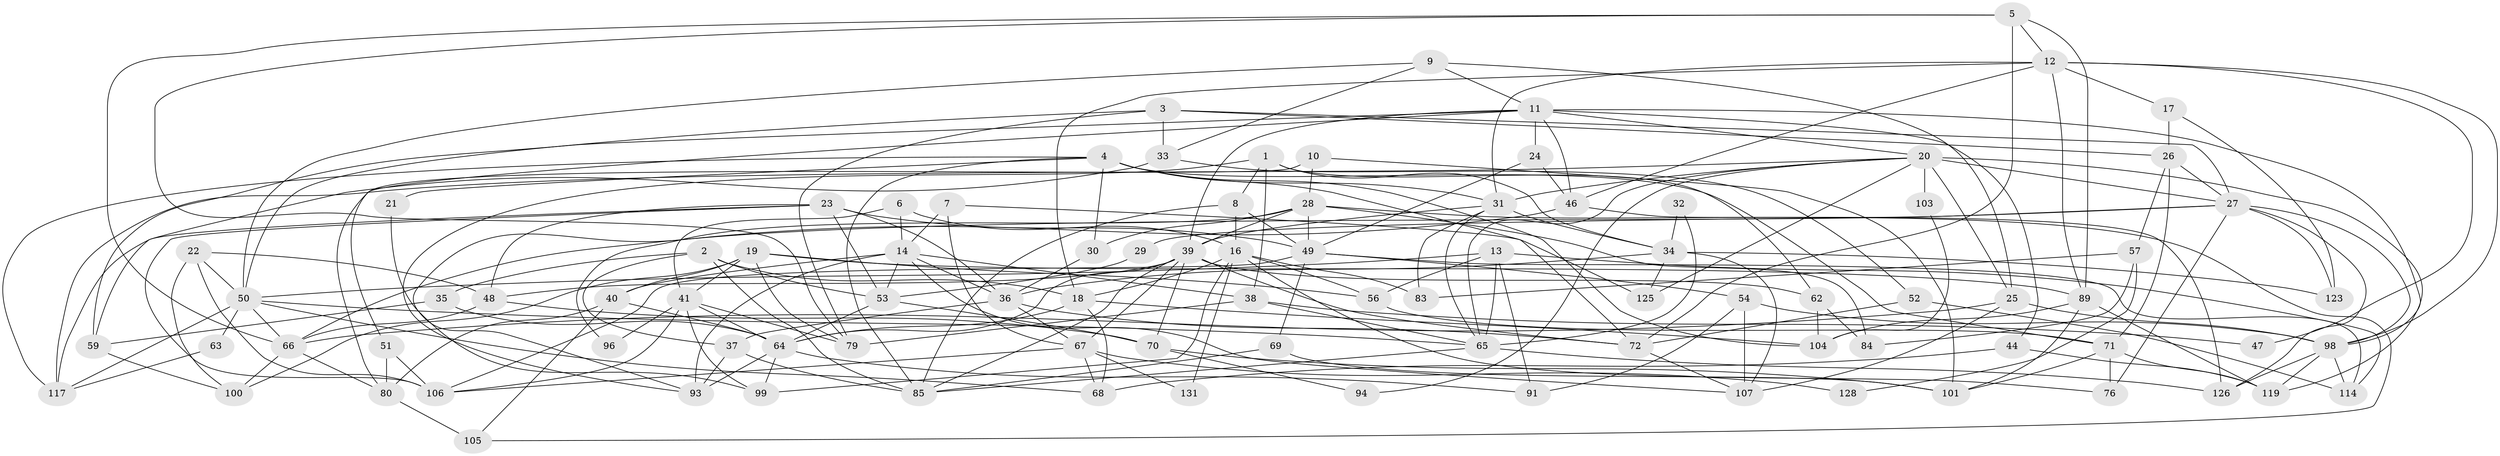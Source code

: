 // Generated by graph-tools (version 1.1) at 2025/52/02/27/25 19:52:09]
// undirected, 92 vertices, 225 edges
graph export_dot {
graph [start="1"]
  node [color=gray90,style=filled];
  1;
  2 [super="+88"];
  3 [super="+129"];
  4 [super="+58"];
  5;
  6;
  7;
  8 [super="+74"];
  9 [super="+42"];
  10;
  11 [super="+15"];
  12 [super="+75"];
  13 [super="+82"];
  14 [super="+45"];
  16 [super="+115"];
  17;
  18 [super="+60"];
  19 [super="+111"];
  20 [super="+113"];
  21;
  22;
  23 [super="+112"];
  24;
  25;
  26;
  27 [super="+87"];
  28 [super="+95"];
  29;
  30;
  31 [super="+133"];
  32;
  33;
  34 [super="+43"];
  35;
  36 [super="+81"];
  37;
  38;
  39 [super="+90"];
  40;
  41 [super="+77"];
  44;
  46;
  47;
  48 [super="+55"];
  49 [super="+97"];
  50 [super="+108"];
  51;
  52;
  53 [super="+122"];
  54;
  56 [super="+109"];
  57 [super="+61"];
  59 [super="+127"];
  62 [super="+120"];
  63;
  64 [super="+102"];
  65 [super="+124"];
  66 [super="+73"];
  67 [super="+78"];
  68 [super="+135"];
  69;
  70 [super="+110"];
  71 [super="+134"];
  72 [super="+92"];
  76;
  79 [super="+116"];
  80;
  83;
  84;
  85 [super="+86"];
  89 [super="+132"];
  91;
  93;
  94;
  96;
  98 [super="+121"];
  99;
  100;
  101;
  103;
  104 [super="+118"];
  105;
  106;
  107;
  114;
  117 [super="+130"];
  119;
  123;
  125;
  126;
  128;
  131;
  1 -- 34;
  1 -- 93;
  1 -- 38;
  1 -- 62;
  1 -- 8;
  2 -- 35;
  2 -- 18;
  2 -- 37;
  2 -- 53;
  2 -- 85;
  3 -- 26;
  3 -- 27;
  3 -- 33;
  3 -- 50;
  3 -- 79;
  4 -- 21;
  4 -- 30;
  4 -- 104;
  4 -- 117;
  4 -- 71;
  4 -- 72;
  4 -- 31;
  4 -- 85;
  5 -- 66;
  5 -- 89;
  5 -- 12;
  5 -- 72;
  5 -- 79;
  6 -- 16;
  6 -- 41;
  6 -- 14;
  7 -- 67;
  7 -- 14;
  7 -- 125;
  8 -- 49;
  8 -- 85;
  8 -- 16;
  9 -- 33;
  9 -- 50;
  9 -- 11;
  9 -- 25;
  10 -- 80;
  10 -- 101;
  10 -- 28;
  11 -- 46;
  11 -- 20;
  11 -- 44;
  11 -- 51;
  11 -- 39;
  11 -- 24;
  11 -- 59;
  11 -- 98;
  12 -- 98;
  12 -- 46;
  12 -- 47;
  12 -- 31;
  12 -- 89;
  12 -- 17;
  12 -- 18;
  13 -- 114;
  13 -- 91;
  13 -- 65 [weight=2];
  13 -- 56;
  13 -- 50;
  14 -- 93;
  14 -- 53;
  14 -- 107;
  14 -- 38;
  14 -- 40;
  14 -- 36;
  16 -- 18 [weight=2];
  16 -- 99;
  16 -- 83;
  16 -- 131;
  16 -- 76;
  16 -- 56;
  17 -- 123;
  17 -- 26;
  18 -- 64;
  18 -- 104;
  18 -- 68;
  19 -- 40;
  19 -- 89;
  19 -- 100;
  19 -- 41;
  19 -- 79;
  19 -- 56;
  20 -- 25;
  20 -- 65;
  20 -- 117;
  20 -- 119;
  20 -- 103;
  20 -- 27;
  20 -- 125;
  20 -- 94;
  20 -- 31;
  21 -- 99;
  22 -- 106;
  22 -- 100;
  22 -- 50;
  22 -- 48;
  23 -- 106;
  23 -- 53;
  23 -- 49;
  23 -- 36;
  23 -- 117;
  23 -- 48;
  24 -- 46;
  24 -- 49;
  25 -- 98;
  25 -- 107;
  25 -- 66;
  26 -- 27;
  26 -- 57;
  26 -- 71;
  27 -- 29;
  27 -- 76;
  27 -- 123;
  27 -- 126;
  27 -- 98;
  27 -- 66;
  28 -- 30;
  28 -- 84;
  28 -- 96;
  28 -- 105;
  28 -- 49;
  28 -- 39;
  29 -- 53;
  30 -- 36;
  31 -- 65;
  31 -- 34;
  31 -- 39;
  31 -- 83;
  32 -- 34;
  32 -- 65;
  33 -- 52;
  33 -- 59;
  34 -- 107;
  34 -- 36;
  34 -- 123;
  34 -- 125;
  35 -- 59;
  35 -- 64;
  36 -- 37;
  36 -- 67;
  36 -- 72;
  37 -- 85;
  37 -- 93;
  38 -- 47;
  38 -- 79;
  38 -- 65;
  39 -- 48;
  39 -- 67;
  39 -- 85;
  39 -- 70;
  39 -- 72;
  39 -- 64;
  39 -- 62;
  40 -- 105;
  40 -- 64;
  40 -- 80;
  41 -- 106;
  41 -- 79;
  41 -- 96;
  41 -- 99;
  41 -- 64;
  44 -- 119;
  44 -- 68;
  46 -- 93;
  46 -- 126;
  48 -- 70;
  48 -- 66;
  49 -- 54;
  49 -- 69;
  49 -- 114;
  49 -- 106;
  50 -- 68;
  50 -- 66;
  50 -- 63;
  50 -- 65;
  50 -- 117;
  51 -- 80;
  51 -- 106;
  52 -- 114;
  52 -- 72;
  53 -- 64;
  53 -- 70;
  54 -- 91;
  54 -- 98;
  54 -- 107;
  56 -- 71;
  57 -- 128;
  57 -- 83;
  57 -- 84;
  59 -- 100;
  62 -- 84;
  62 -- 104;
  63 -- 117;
  64 -- 99;
  64 -- 91;
  64 -- 93;
  65 -- 126;
  65 -- 85;
  66 -- 80;
  66 -- 100;
  67 -- 106;
  67 -- 68;
  67 -- 131;
  67 -- 128;
  69 -- 85;
  69 -- 101;
  70 -- 101;
  70 -- 94;
  71 -- 101;
  71 -- 76;
  71 -- 119;
  72 -- 107;
  80 -- 105;
  89 -- 101;
  89 -- 104;
  89 -- 119;
  98 -- 114;
  98 -- 119;
  98 -- 126;
  103 -- 104;
}
